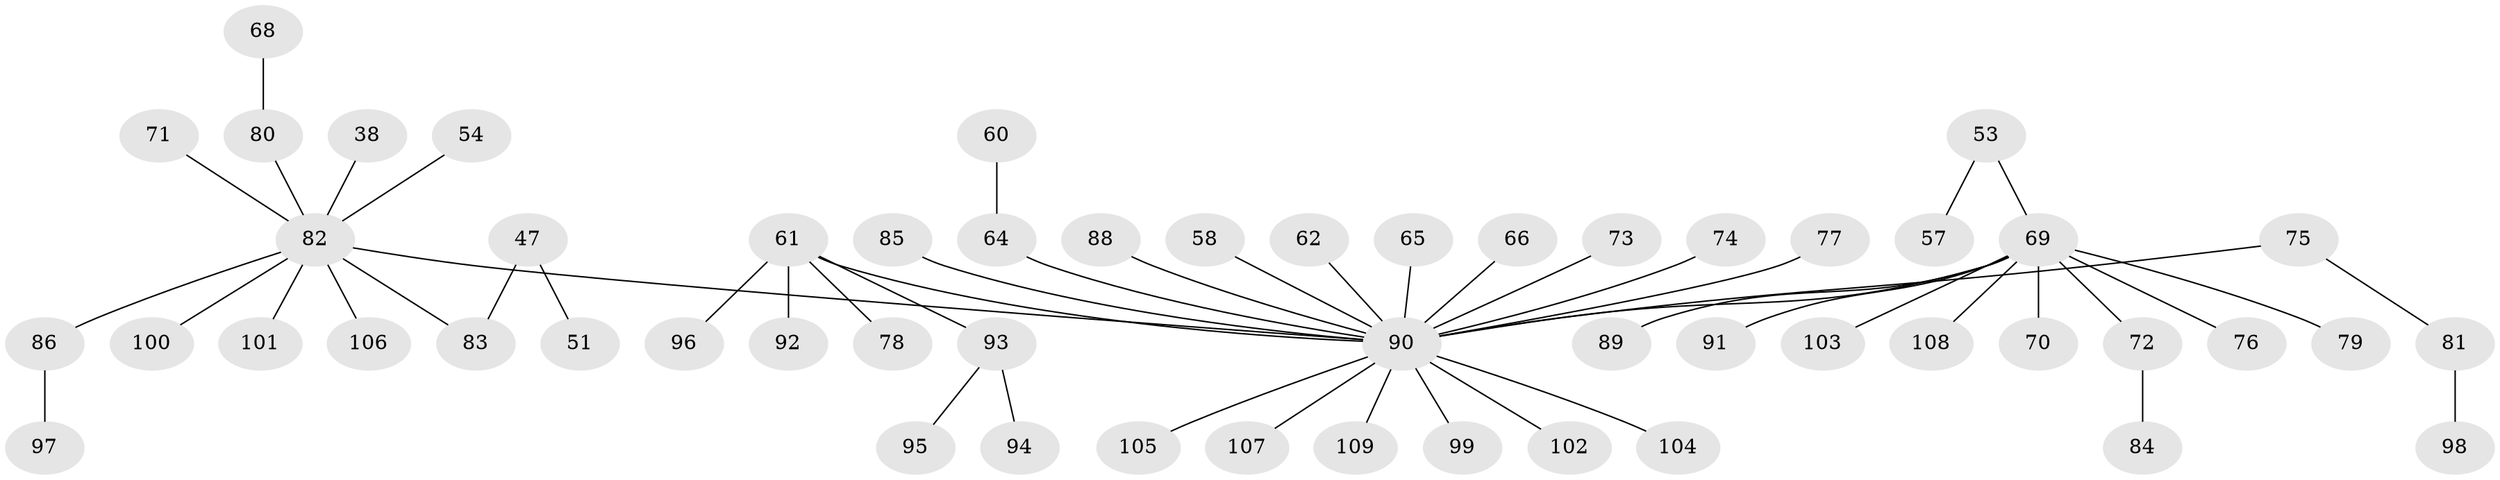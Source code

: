 // original degree distribution, {2: 0.29357798165137616, 7: 0.01834862385321101, 5: 0.027522935779816515, 3: 0.13761467889908258, 8: 0.009174311926605505, 1: 0.47706422018348627, 4: 0.027522935779816515, 6: 0.009174311926605505}
// Generated by graph-tools (version 1.1) at 2025/57/03/04/25 21:57:08]
// undirected, 54 vertices, 53 edges
graph export_dot {
graph [start="1"]
  node [color=gray90,style=filled];
  38;
  47;
  51;
  53;
  54;
  57;
  58;
  60;
  61 [super="+52"];
  62;
  64 [super="+59"];
  65;
  66;
  68;
  69 [super="+49+43+46+44+56+63+67"];
  70;
  71;
  72;
  73;
  74;
  75;
  76;
  77;
  78;
  79;
  80 [super="+25"];
  81;
  82 [super="+2+23+13+31+41"];
  83 [super="+30"];
  84;
  85;
  86;
  88;
  89;
  90 [super="+33+55+32+17+21+22+35+40+37+48+39+50"];
  91;
  92;
  93 [super="+87"];
  94;
  95;
  96;
  97;
  98;
  99;
  100;
  101;
  102;
  103;
  104;
  105;
  106;
  107;
  108;
  109;
  38 -- 82;
  47 -- 51;
  47 -- 83;
  53 -- 57;
  53 -- 69;
  54 -- 82;
  58 -- 90;
  60 -- 64;
  61 -- 92;
  61 -- 96;
  61 -- 78;
  61 -- 90;
  61 -- 93;
  62 -- 90;
  64 -- 90;
  65 -- 90;
  66 -- 90;
  68 -- 80;
  69 -- 91;
  69 -- 103;
  69 -- 90;
  69 -- 89;
  69 -- 70;
  69 -- 72;
  69 -- 76;
  69 -- 108;
  69 -- 79;
  71 -- 82;
  72 -- 84;
  73 -- 90;
  74 -- 90;
  75 -- 81;
  75 -- 90;
  77 -- 90;
  80 -- 82;
  81 -- 98;
  82 -- 101;
  82 -- 90;
  82 -- 86;
  82 -- 83;
  82 -- 100;
  82 -- 106;
  85 -- 90;
  86 -- 97;
  88 -- 90;
  90 -- 104;
  90 -- 107;
  90 -- 99;
  90 -- 109;
  90 -- 105;
  90 -- 102;
  93 -- 95;
  93 -- 94;
}
